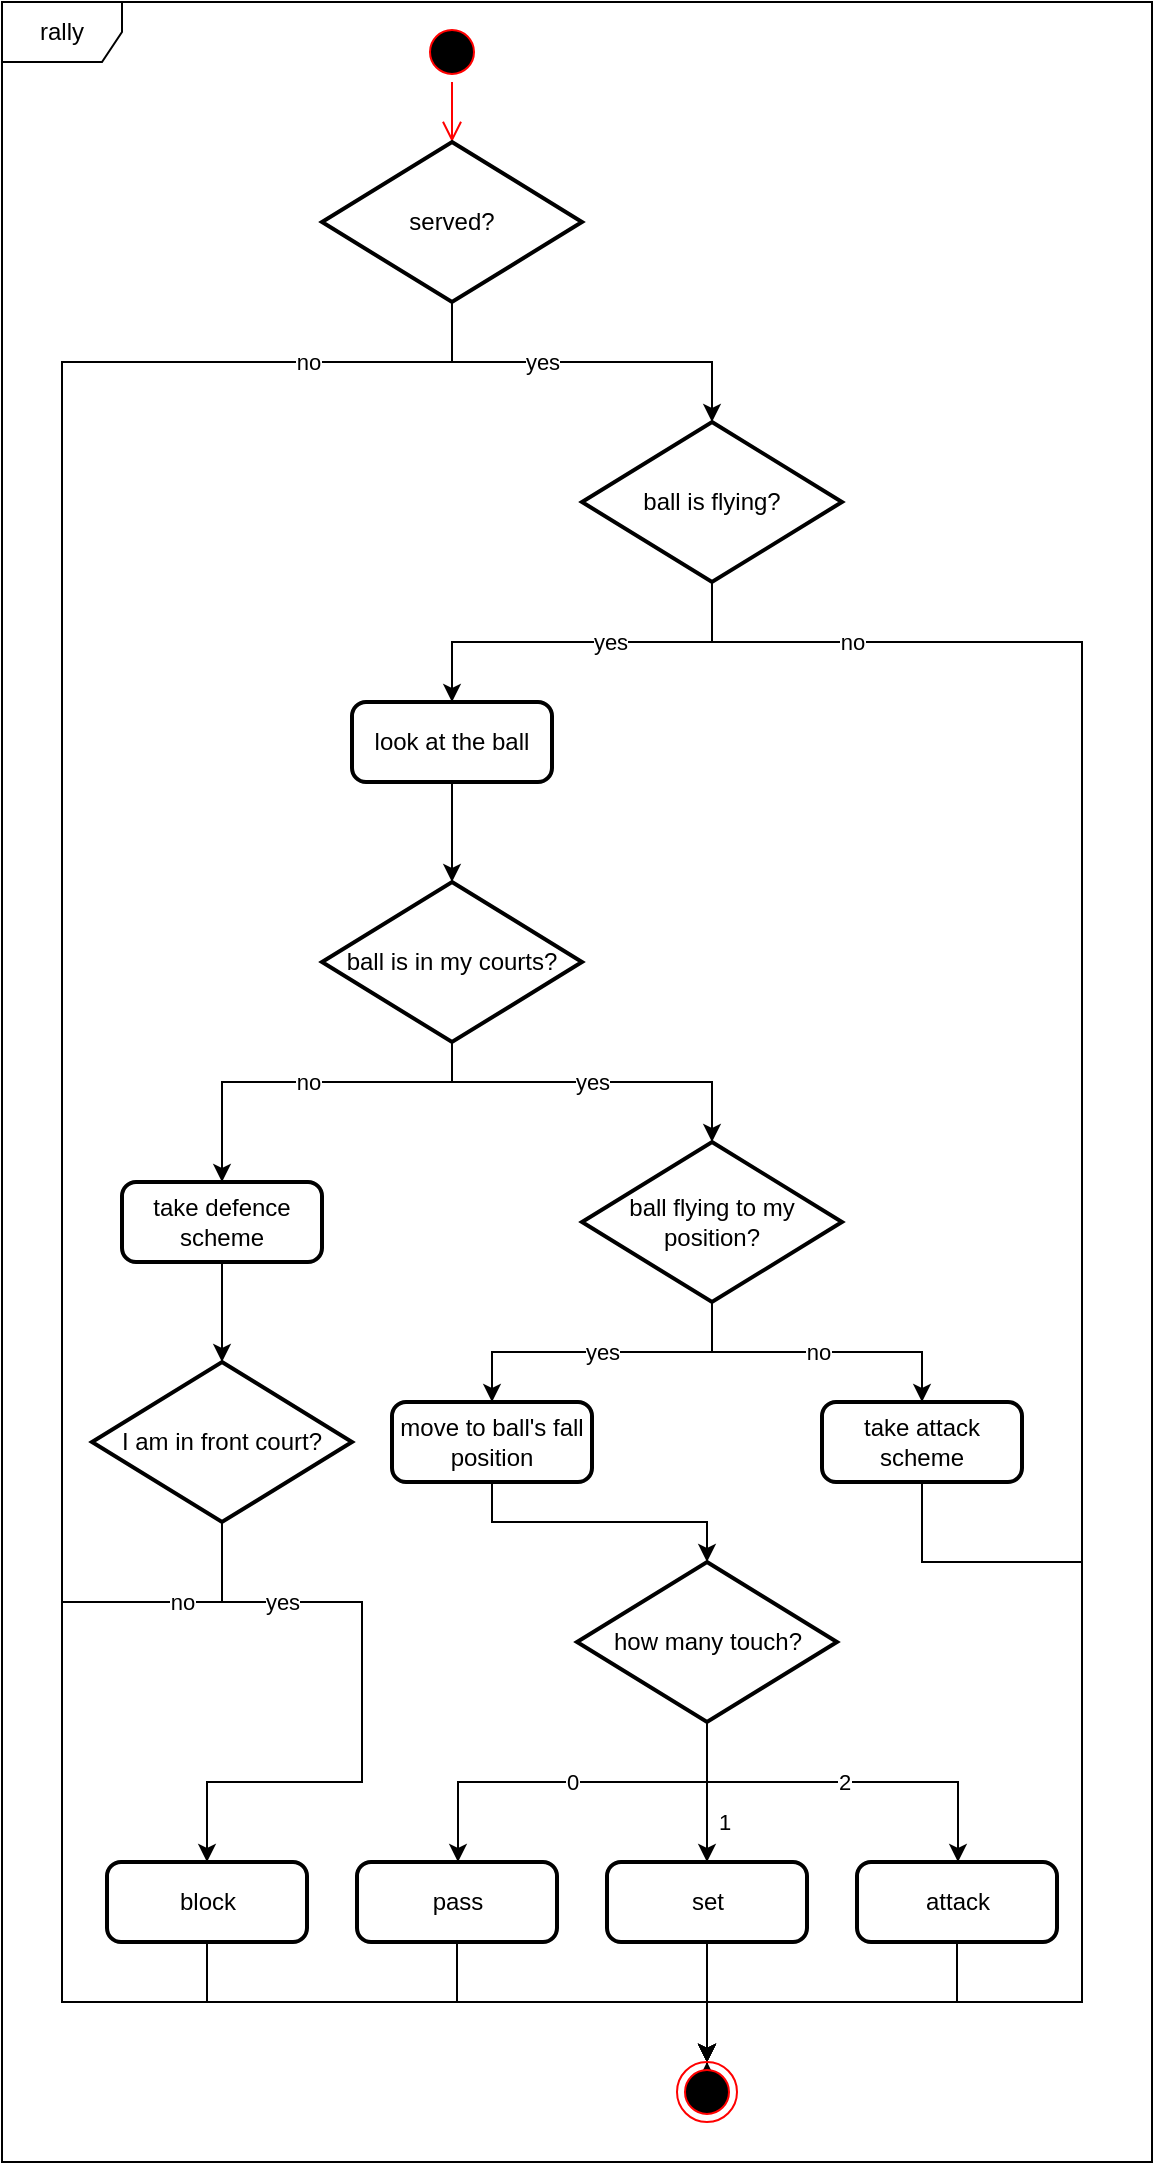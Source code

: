 <mxfile pages="1" version="11.2.5" type="device"><diagram id="eKWF7RJXT1cke-6vsnJ0" name="Page-1"><mxGraphModel dx="1502" dy="1444" grid="1" gridSize="10" guides="1" tooltips="1" connect="1" arrows="1" fold="1" page="0" pageScale="1" pageWidth="827" pageHeight="1169" math="0" shadow="0"><root><mxCell id="0"/><mxCell id="1" parent="0"/><mxCell id="Ck7tO_PgvUv4vr6AzTIq-21" value="rally" style="shape=umlFrame;whiteSpace=wrap;html=1;" parent="1" vertex="1"><mxGeometry x="-170" y="-410" width="575" height="1080" as="geometry"/></mxCell><mxCell id="iUjWre-iTWh2z_IjAO6Z-2" value="ball flying to my position?" style="strokeWidth=2;html=1;shape=mxgraph.flowchart.decision;whiteSpace=wrap;" parent="1" vertex="1"><mxGeometry x="120" y="160" width="130" height="80" as="geometry"/></mxCell><mxCell id="iUjWre-iTWh2z_IjAO6Z-3" value="take defence scheme" style="rounded=1;whiteSpace=wrap;html=1;absoluteArcSize=1;arcSize=14;strokeWidth=2;" parent="1" vertex="1"><mxGeometry x="-110" y="180" width="100" height="40" as="geometry"/></mxCell><mxCell id="iUjWre-iTWh2z_IjAO6Z-4" value="move to ball's fall position" style="rounded=1;whiteSpace=wrap;html=1;absoluteArcSize=1;arcSize=14;strokeWidth=2;" parent="1" vertex="1"><mxGeometry x="25" y="290" width="100" height="40" as="geometry"/></mxCell><mxCell id="iUjWre-iTWh2z_IjAO6Z-6" value="how many touch?" style="strokeWidth=2;html=1;shape=mxgraph.flowchart.decision;whiteSpace=wrap;" parent="1" vertex="1"><mxGeometry x="117.5" y="370" width="130" height="80" as="geometry"/></mxCell><mxCell id="iUjWre-iTWh2z_IjAO6Z-7" value="pass" style="rounded=1;whiteSpace=wrap;html=1;absoluteArcSize=1;arcSize=14;strokeWidth=2;" parent="1" vertex="1"><mxGeometry x="7.5" y="520" width="100" height="40" as="geometry"/></mxCell><mxCell id="iUjWre-iTWh2z_IjAO6Z-8" value="set" style="rounded=1;whiteSpace=wrap;html=1;absoluteArcSize=1;arcSize=14;strokeWidth=2;" parent="1" vertex="1"><mxGeometry x="132.5" y="520" width="100" height="40" as="geometry"/></mxCell><mxCell id="iUjWre-iTWh2z_IjAO6Z-9" value="attack" style="rounded=1;whiteSpace=wrap;html=1;absoluteArcSize=1;arcSize=14;strokeWidth=2;" parent="1" vertex="1"><mxGeometry x="257.5" y="520" width="100" height="40" as="geometry"/></mxCell><mxCell id="iUjWre-iTWh2z_IjAO6Z-10" value="0" style="endArrow=classic;html=1;edgeStyle=orthogonalEdgeStyle;rounded=0;exitX=0.5;exitY=1;exitDx=0;exitDy=0;exitPerimeter=0;" parent="1" source="iUjWre-iTWh2z_IjAO6Z-6" target="iUjWre-iTWh2z_IjAO6Z-7" edge="1"><mxGeometry width="50" height="50" relative="1" as="geometry"><mxPoint x="-100" y="630" as="sourcePoint"/><mxPoint x="-50" y="580" as="targetPoint"/><Array as="points"><mxPoint x="183" y="480"/><mxPoint x="58" y="480"/></Array></mxGeometry></mxCell><mxCell id="iUjWre-iTWh2z_IjAO6Z-11" value="1" style="endArrow=classic;html=1;edgeStyle=orthogonalEdgeStyle;rounded=0;" parent="1" source="iUjWre-iTWh2z_IjAO6Z-6" target="iUjWre-iTWh2z_IjAO6Z-8" edge="1"><mxGeometry x="0.429" y="8" width="50" height="50" relative="1" as="geometry"><mxPoint x="-100" y="630" as="sourcePoint"/><mxPoint x="-50" y="580" as="targetPoint"/><mxPoint as="offset"/></mxGeometry></mxCell><mxCell id="iUjWre-iTWh2z_IjAO6Z-12" value="2" style="endArrow=classic;html=1;edgeStyle=orthogonalEdgeStyle;rounded=0;exitX=0.5;exitY=1;exitDx=0;exitDy=0;exitPerimeter=0;" parent="1" source="iUjWre-iTWh2z_IjAO6Z-6" target="iUjWre-iTWh2z_IjAO6Z-9" edge="1"><mxGeometry width="50" height="50" relative="1" as="geometry"><mxPoint x="-110" y="710" as="sourcePoint"/><mxPoint x="-60" y="660" as="targetPoint"/><Array as="points"><mxPoint x="183" y="480"/><mxPoint x="308" y="480"/></Array></mxGeometry></mxCell><mxCell id="iUjWre-iTWh2z_IjAO6Z-13" value="" style="endArrow=classic;html=1;rounded=0;edgeStyle=orthogonalEdgeStyle;" parent="1" source="iUjWre-iTWh2z_IjAO6Z-4" target="iUjWre-iTWh2z_IjAO6Z-6" edge="1"><mxGeometry width="50" height="50" relative="1" as="geometry"><mxPoint x="-100" y="630" as="sourcePoint"/><mxPoint x="-50" y="580" as="targetPoint"/></mxGeometry></mxCell><mxCell id="iUjWre-iTWh2z_IjAO6Z-14" value="yes" style="endArrow=classic;html=1;rounded=0;edgeStyle=orthogonalEdgeStyle;" parent="1" source="iUjWre-iTWh2z_IjAO6Z-2" target="iUjWre-iTWh2z_IjAO6Z-4" edge="1"><mxGeometry width="50" height="50" relative="1" as="geometry"><mxPoint x="-100" y="630" as="sourcePoint"/><mxPoint x="-50" y="580" as="targetPoint"/></mxGeometry></mxCell><mxCell id="Ck7tO_PgvUv4vr6AzTIq-4" value="ball is in my courts?" style="strokeWidth=2;html=1;shape=mxgraph.flowchart.decision;whiteSpace=wrap;" parent="1" vertex="1"><mxGeometry x="-10" y="30" width="130" height="80" as="geometry"/></mxCell><mxCell id="Ck7tO_PgvUv4vr6AzTIq-5" value="yes" style="endArrow=classic;html=1;rounded=0;edgeStyle=orthogonalEdgeStyle;" parent="1" source="Ck7tO_PgvUv4vr6AzTIq-4" target="iUjWre-iTWh2z_IjAO6Z-2" edge="1"><mxGeometry width="50" height="50" relative="1" as="geometry"><mxPoint x="-100" y="630" as="sourcePoint"/><mxPoint x="-50" y="580" as="targetPoint"/><Array as="points"><mxPoint x="55" y="130"/><mxPoint x="185" y="130"/></Array></mxGeometry></mxCell><mxCell id="Ck7tO_PgvUv4vr6AzTIq-7" value="no" style="endArrow=classic;html=1;edgeStyle=orthogonalEdgeStyle;rounded=0;" parent="1" source="Ck7tO_PgvUv4vr6AzTIq-4" target="iUjWre-iTWh2z_IjAO6Z-3" edge="1"><mxGeometry width="50" height="50" relative="1" as="geometry"><mxPoint x="-110" y="630" as="sourcePoint"/><mxPoint x="-60" y="580" as="targetPoint"/><Array as="points"><mxPoint x="55" y="130"/><mxPoint x="-60" y="130"/></Array></mxGeometry></mxCell><mxCell id="Ck7tO_PgvUv4vr6AzTIq-8" value="take attack scheme" style="rounded=1;whiteSpace=wrap;html=1;absoluteArcSize=1;arcSize=14;strokeWidth=2;" parent="1" vertex="1"><mxGeometry x="240" y="290" width="100" height="40" as="geometry"/></mxCell><mxCell id="Ck7tO_PgvUv4vr6AzTIq-9" value="no" style="endArrow=classic;html=1;rounded=0;edgeStyle=orthogonalEdgeStyle;" parent="1" source="iUjWre-iTWh2z_IjAO6Z-2" target="Ck7tO_PgvUv4vr6AzTIq-8" edge="1"><mxGeometry width="50" height="50" relative="1" as="geometry"><mxPoint x="-110" y="630" as="sourcePoint"/><mxPoint x="-60" y="580" as="targetPoint"/></mxGeometry></mxCell><mxCell id="Ck7tO_PgvUv4vr6AzTIq-10" value="I am in front court?" style="strokeWidth=2;html=1;shape=mxgraph.flowchart.decision;whiteSpace=wrap;" parent="1" vertex="1"><mxGeometry x="-125" y="270" width="130" height="80" as="geometry"/></mxCell><mxCell id="Ck7tO_PgvUv4vr6AzTIq-11" value="" style="endArrow=classic;html=1;rounded=0;edgeStyle=orthogonalEdgeStyle;" parent="1" source="iUjWre-iTWh2z_IjAO6Z-3" target="Ck7tO_PgvUv4vr6AzTIq-10" edge="1"><mxGeometry width="50" height="50" relative="1" as="geometry"><mxPoint x="-130" y="630" as="sourcePoint"/><mxPoint x="-80" y="580" as="targetPoint"/></mxGeometry></mxCell><mxCell id="Ck7tO_PgvUv4vr6AzTIq-12" value="block" style="rounded=1;whiteSpace=wrap;html=1;absoluteArcSize=1;arcSize=14;strokeWidth=2;" parent="1" vertex="1"><mxGeometry x="-117.5" y="520" width="100" height="40" as="geometry"/></mxCell><mxCell id="Ck7tO_PgvUv4vr6AzTIq-13" value="yes" style="endArrow=classic;html=1;rounded=0;edgeStyle=orthogonalEdgeStyle;exitX=0.5;exitY=1;exitDx=0;exitDy=0;exitPerimeter=0;entryX=0.5;entryY=0;entryDx=0;entryDy=0;" parent="1" source="Ck7tO_PgvUv4vr6AzTIq-10" target="Ck7tO_PgvUv4vr6AzTIq-12" edge="1"><mxGeometry x="-0.558" width="50" height="50" relative="1" as="geometry"><mxPoint x="-220" y="630" as="sourcePoint"/><mxPoint x="-170" y="580" as="targetPoint"/><Array as="points"><mxPoint x="-60" y="390"/><mxPoint x="10" y="390"/><mxPoint x="10" y="480"/><mxPoint x="-67" y="480"/></Array><mxPoint as="offset"/></mxGeometry></mxCell><mxCell id="Ck7tO_PgvUv4vr6AzTIq-15" value="" style="endArrow=classic;html=1;rounded=0;edgeStyle=orthogonalEdgeStyle;entryX=0.5;entryY=0;entryDx=0;entryDy=0;" parent="1" source="Ck7tO_PgvUv4vr6AzTIq-12" target="WWFa841Dc4RuO9gCU0AI-1" edge="1"><mxGeometry width="50" height="50" relative="1" as="geometry"><mxPoint x="-230" y="630" as="sourcePoint"/><mxPoint x="-180" y="580" as="targetPoint"/><Array as="points"><mxPoint x="-67" y="590"/><mxPoint x="183" y="590"/></Array></mxGeometry></mxCell><mxCell id="Ck7tO_PgvUv4vr6AzTIq-16" value="" style="endArrow=classic;html=1;rounded=0;edgeStyle=orthogonalEdgeStyle;entryX=0.5;entryY=0;entryDx=0;entryDy=0;" parent="1" source="iUjWre-iTWh2z_IjAO6Z-7" target="WWFa841Dc4RuO9gCU0AI-1" edge="1"><mxGeometry width="50" height="50" relative="1" as="geometry"><mxPoint x="-250" y="630" as="sourcePoint"/><mxPoint x="-200" y="580" as="targetPoint"/><Array as="points"><mxPoint x="58" y="590"/><mxPoint x="183" y="590"/></Array></mxGeometry></mxCell><mxCell id="Ck7tO_PgvUv4vr6AzTIq-17" value="" style="endArrow=classic;html=1;rounded=0;edgeStyle=orthogonalEdgeStyle;entryX=0.5;entryY=0;entryDx=0;entryDy=0;" parent="1" source="iUjWre-iTWh2z_IjAO6Z-8" target="WWFa841Dc4RuO9gCU0AI-1" edge="1"><mxGeometry width="50" height="50" relative="1" as="geometry"><mxPoint x="-250" y="660" as="sourcePoint"/><mxPoint x="-200" y="610" as="targetPoint"/><Array as="points"><mxPoint x="183" y="630"/><mxPoint x="183" y="630"/></Array></mxGeometry></mxCell><mxCell id="Ck7tO_PgvUv4vr6AzTIq-18" value="" style="endArrow=classic;html=1;rounded=0;edgeStyle=orthogonalEdgeStyle;entryX=0.5;entryY=0;entryDx=0;entryDy=0;" parent="1" source="iUjWre-iTWh2z_IjAO6Z-9" target="WWFa841Dc4RuO9gCU0AI-1" edge="1"><mxGeometry width="50" height="50" relative="1" as="geometry"><mxPoint x="-250" y="660" as="sourcePoint"/><mxPoint x="-200" y="610" as="targetPoint"/><Array as="points"><mxPoint x="308" y="590"/><mxPoint x="183" y="590"/></Array></mxGeometry></mxCell><mxCell id="Ck7tO_PgvUv4vr6AzTIq-19" value="" style="endArrow=classic;html=1;rounded=0;edgeStyle=orthogonalEdgeStyle;entryX=0.5;entryY=0;entryDx=0;entryDy=0;" parent="1" source="Ck7tO_PgvUv4vr6AzTIq-8" target="WWFa841Dc4RuO9gCU0AI-1" edge="1"><mxGeometry width="50" height="50" relative="1" as="geometry"><mxPoint x="-250" y="660" as="sourcePoint"/><mxPoint x="-200" y="610" as="targetPoint"/><Array as="points"><mxPoint x="290" y="370"/><mxPoint x="370" y="370"/><mxPoint x="370" y="590"/><mxPoint x="183" y="590"/></Array></mxGeometry></mxCell><mxCell id="WEdASLVPeg8-vBGGi1UE-1" value="" style="ellipse;html=1;shape=startState;fillColor=#000000;strokeColor=#ff0000;" parent="1" vertex="1"><mxGeometry x="40" y="-400" width="30" height="30" as="geometry"/></mxCell><mxCell id="WEdASLVPeg8-vBGGi1UE-2" value="" style="edgeStyle=orthogonalEdgeStyle;html=1;verticalAlign=bottom;endArrow=open;endSize=8;strokeColor=#ff0000;rounded=0;" parent="1" source="WEdASLVPeg8-vBGGi1UE-1" target="g0oi2o7cWjsk6L73V7P2-5" edge="1"><mxGeometry relative="1" as="geometry"><mxPoint x="250" y="135" as="targetPoint"/></mxGeometry></mxCell><mxCell id="g0oi2o7cWjsk6L73V7P2-1" value="ball is flying?" style="strokeWidth=2;html=1;shape=mxgraph.flowchart.decision;whiteSpace=wrap;" parent="1" vertex="1"><mxGeometry x="120" y="-200" width="130" height="80" as="geometry"/></mxCell><mxCell id="g0oi2o7cWjsk6L73V7P2-2" value="yes" style="endArrow=classic;html=1;rounded=0;edgeStyle=orthogonalEdgeStyle;exitX=0.5;exitY=1;exitDx=0;exitDy=0;exitPerimeter=0;" parent="1" source="g0oi2o7cWjsk6L73V7P2-1" target="g0oi2o7cWjsk6L73V7P2-3" edge="1"><mxGeometry x="-0.15" width="50" height="50" relative="1" as="geometry"><mxPoint x="-130" y="130" as="sourcePoint"/><mxPoint x="-250" y="680" as="targetPoint"/><mxPoint as="offset"/></mxGeometry></mxCell><mxCell id="g0oi2o7cWjsk6L73V7P2-3" value="look at the ball" style="rounded=1;whiteSpace=wrap;html=1;absoluteArcSize=1;arcSize=14;strokeWidth=2;" parent="1" vertex="1"><mxGeometry x="5" y="-60" width="100" height="40" as="geometry"/></mxCell><mxCell id="g0oi2o7cWjsk6L73V7P2-4" value="" style="endArrow=classic;html=1;edgeStyle=orthogonalEdgeStyle;rounded=0;exitX=0.5;exitY=1;exitDx=0;exitDy=0;" parent="1" source="g0oi2o7cWjsk6L73V7P2-3" target="Ck7tO_PgvUv4vr6AzTIq-4" edge="1"><mxGeometry width="50" height="50" relative="1" as="geometry"><mxPoint x="65" y="-80" as="sourcePoint"/><mxPoint x="65" y="-45" as="targetPoint"/></mxGeometry></mxCell><mxCell id="g0oi2o7cWjsk6L73V7P2-5" value="served?" style="strokeWidth=2;html=1;shape=mxgraph.flowchart.decision;whiteSpace=wrap;" parent="1" vertex="1"><mxGeometry x="-10" y="-340" width="130" height="80" as="geometry"/></mxCell><mxCell id="g0oi2o7cWjsk6L73V7P2-6" value="yes" style="endArrow=classic;html=1;rounded=0;edgeStyle=orthogonalEdgeStyle;exitX=0.5;exitY=1;exitDx=0;exitDy=0;exitPerimeter=0;entryX=0.5;entryY=0;entryDx=0;entryDy=0;entryPerimeter=0;" parent="1" source="g0oi2o7cWjsk6L73V7P2-5" target="g0oi2o7cWjsk6L73V7P2-1" edge="1"><mxGeometry x="-0.21" width="50" height="50" relative="1" as="geometry"><mxPoint x="65" y="-90" as="sourcePoint"/><mxPoint x="65" y="-45" as="targetPoint"/><mxPoint as="offset"/></mxGeometry></mxCell><mxCell id="g0oi2o7cWjsk6L73V7P2-7" value="no" style="endArrow=classic;html=1;rounded=0;edgeStyle=orthogonalEdgeStyle;exitX=0.5;exitY=1;exitDx=0;exitDy=0;exitPerimeter=0;entryX=0.5;entryY=0;entryDx=0;entryDy=0;" parent="1" source="g0oi2o7cWjsk6L73V7P2-5" target="WWFa841Dc4RuO9gCU0AI-1" edge="1"><mxGeometry x="-0.854" width="50" height="50" relative="1" as="geometry"><mxPoint x="210" y="-200" as="sourcePoint"/><mxPoint x="-90" y="-420" as="targetPoint"/><Array as="points"><mxPoint x="55" y="-230"/><mxPoint x="-140" y="-230"/><mxPoint x="-140" y="590"/><mxPoint x="183" y="590"/></Array><mxPoint as="offset"/></mxGeometry></mxCell><mxCell id="g0oi2o7cWjsk6L73V7P2-8" value="no" style="endArrow=classic;html=1;rounded=0;edgeStyle=orthogonalEdgeStyle;exitX=0.5;exitY=1;exitDx=0;exitDy=0;exitPerimeter=0;entryX=0.5;entryY=0;entryDx=0;entryDy=0;" parent="1" source="g0oi2o7cWjsk6L73V7P2-1" target="WWFa841Dc4RuO9gCU0AI-1" edge="1"><mxGeometry x="-0.821" width="50" height="50" relative="1" as="geometry"><mxPoint x="-115" y="-180" as="sourcePoint"/><mxPoint x="-120" y="-420" as="targetPoint"/><Array as="points"><mxPoint x="185" y="-90"/><mxPoint x="370" y="-90"/><mxPoint x="370" y="590"/><mxPoint x="183" y="590"/></Array><mxPoint as="offset"/></mxGeometry></mxCell><mxCell id="g0oi2o7cWjsk6L73V7P2-13" value="no" style="endArrow=classic;html=1;rounded=0;edgeStyle=orthogonalEdgeStyle;exitX=0.5;exitY=1;exitDx=0;exitDy=0;exitPerimeter=0;entryX=0.5;entryY=0;entryDx=0;entryDy=0;" parent="1" source="Ck7tO_PgvUv4vr6AzTIq-10" target="WWFa841Dc4RuO9gCU0AI-1" edge="1"><mxGeometry x="-0.82" width="50" height="50" relative="1" as="geometry"><mxPoint x="-50" y="360" as="sourcePoint"/><mxPoint x="-170" y="-430" as="targetPoint"/><Array as="points"><mxPoint x="-60" y="390"/><mxPoint x="-140" y="390"/><mxPoint x="-140" y="590"/><mxPoint x="183" y="590"/></Array><mxPoint as="offset"/></mxGeometry></mxCell><mxCell id="WWFa841Dc4RuO9gCU0AI-1" value="" style="ellipse;html=1;shape=endState;fillColor=#000000;strokeColor=#ff0000;" vertex="1" parent="1"><mxGeometry x="167.5" y="620" width="30" height="30" as="geometry"/></mxCell></root></mxGraphModel></diagram></mxfile>